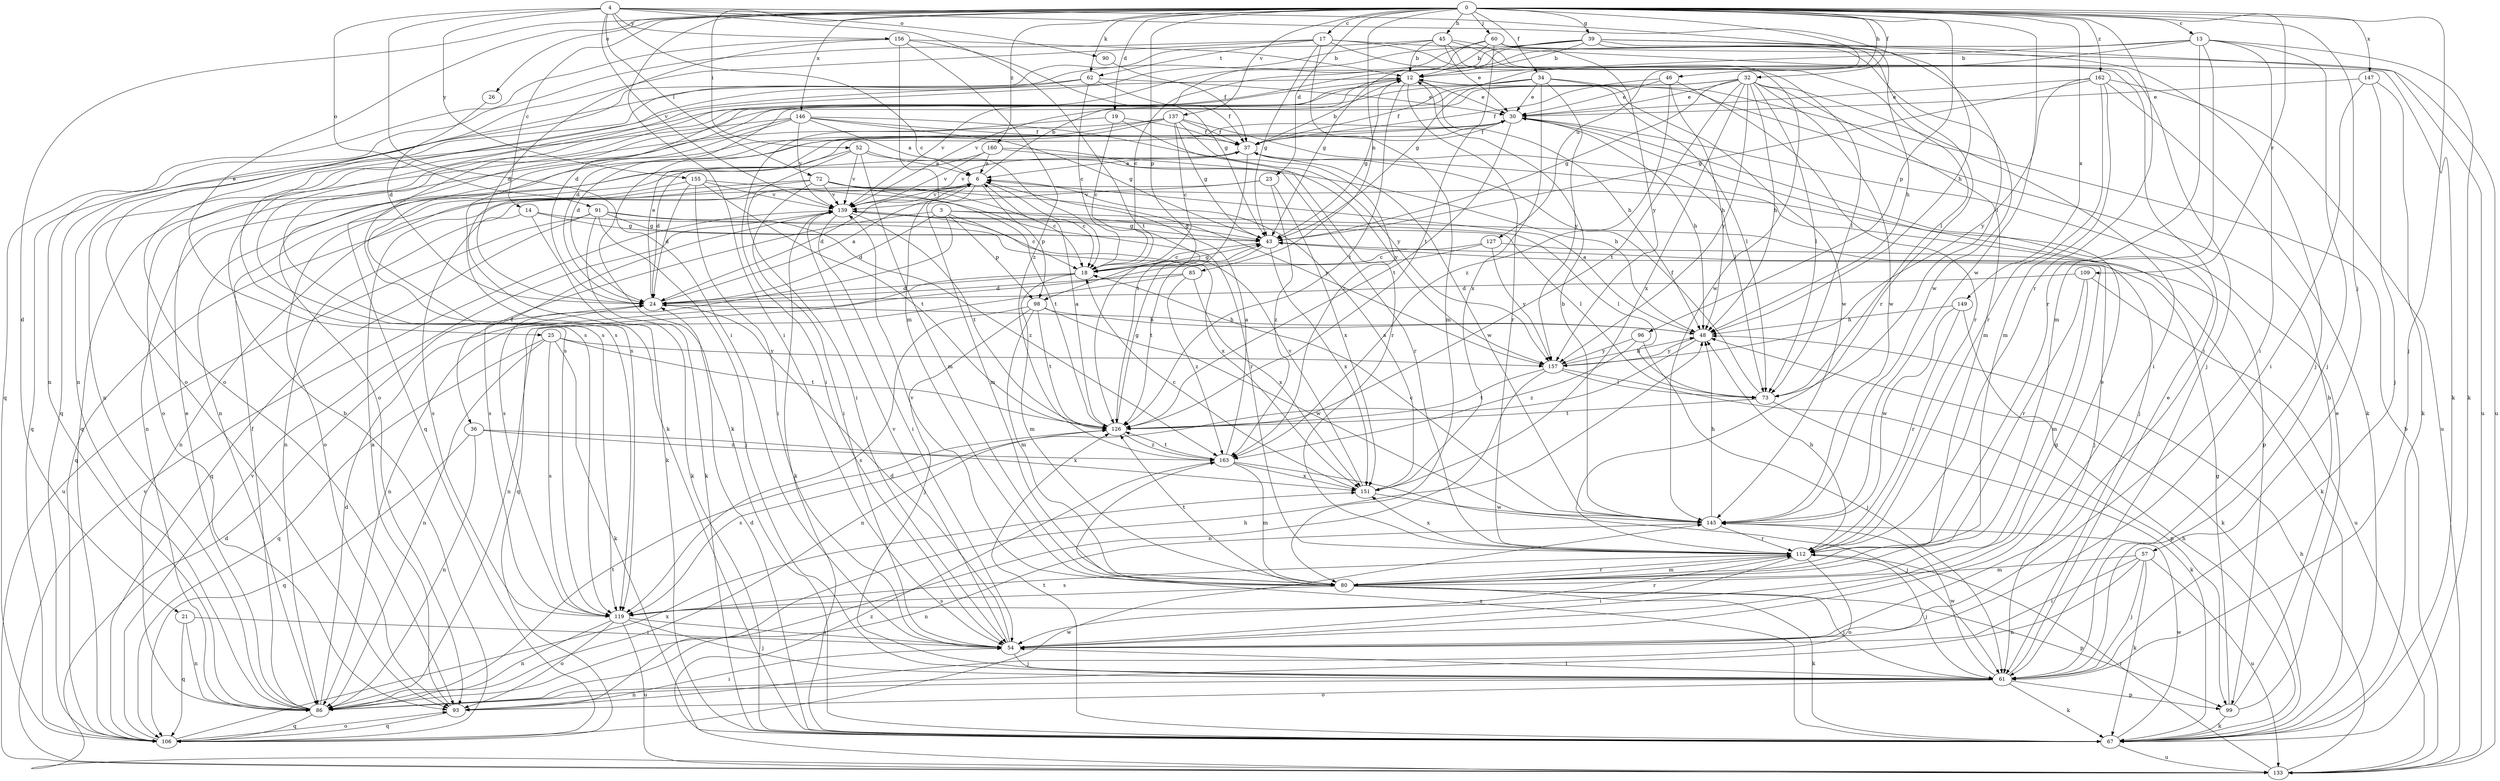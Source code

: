 strict digraph  {
0;
3;
4;
6;
12;
13;
14;
17;
18;
19;
21;
23;
24;
25;
26;
30;
32;
34;
36;
37;
39;
43;
45;
46;
48;
52;
54;
57;
60;
61;
62;
67;
72;
73;
80;
85;
86;
90;
91;
93;
96;
98;
99;
106;
109;
112;
119;
126;
127;
133;
137;
139;
145;
146;
147;
149;
151;
155;
156;
157;
160;
162;
163;
0 -> 13  [label=c];
0 -> 14  [label=c];
0 -> 17  [label=c];
0 -> 19  [label=d];
0 -> 21  [label=d];
0 -> 23  [label=d];
0 -> 25  [label=e];
0 -> 26  [label=e];
0 -> 32  [label=f];
0 -> 34  [label=f];
0 -> 39  [label=g];
0 -> 45  [label=h];
0 -> 46  [label=h];
0 -> 52  [label=i];
0 -> 54  [label=i];
0 -> 57  [label=j];
0 -> 60  [label=j];
0 -> 61  [label=j];
0 -> 62  [label=k];
0 -> 85  [label=n];
0 -> 96  [label=p];
0 -> 98  [label=p];
0 -> 109  [label=r];
0 -> 112  [label=r];
0 -> 127  [label=u];
0 -> 137  [label=v];
0 -> 145  [label=w];
0 -> 146  [label=x];
0 -> 147  [label=x];
0 -> 149  [label=x];
0 -> 160  [label=z];
0 -> 162  [label=z];
3 -> 18  [label=c];
3 -> 24  [label=d];
3 -> 36  [label=f];
3 -> 43  [label=g];
3 -> 61  [label=j];
3 -> 98  [label=p];
3 -> 119  [label=s];
4 -> 18  [label=c];
4 -> 48  [label=h];
4 -> 54  [label=i];
4 -> 72  [label=l];
4 -> 73  [label=l];
4 -> 90  [label=o];
4 -> 91  [label=o];
4 -> 126  [label=t];
4 -> 139  [label=v];
4 -> 155  [label=y];
4 -> 156  [label=y];
6 -> 12  [label=b];
6 -> 18  [label=c];
6 -> 24  [label=d];
6 -> 80  [label=m];
6 -> 98  [label=p];
6 -> 106  [label=q];
6 -> 139  [label=v];
12 -> 30  [label=e];
12 -> 43  [label=g];
12 -> 48  [label=h];
12 -> 86  [label=n];
12 -> 112  [label=r];
12 -> 126  [label=t];
12 -> 139  [label=v];
13 -> 12  [label=b];
13 -> 43  [label=g];
13 -> 54  [label=i];
13 -> 61  [label=j];
13 -> 67  [label=k];
13 -> 80  [label=m];
13 -> 112  [label=r];
13 -> 119  [label=s];
14 -> 43  [label=g];
14 -> 67  [label=k];
14 -> 73  [label=l];
14 -> 119  [label=s];
17 -> 43  [label=g];
17 -> 54  [label=i];
17 -> 67  [label=k];
17 -> 73  [label=l];
17 -> 80  [label=m];
17 -> 86  [label=n];
17 -> 93  [label=o];
17 -> 62  [label=t];
18 -> 24  [label=d];
18 -> 43  [label=g];
18 -> 80  [label=m];
18 -> 86  [label=n];
19 -> 18  [label=c];
19 -> 37  [label=f];
19 -> 54  [label=i];
19 -> 112  [label=r];
21 -> 54  [label=i];
21 -> 86  [label=n];
21 -> 106  [label=q];
23 -> 86  [label=n];
23 -> 139  [label=v];
23 -> 151  [label=x];
23 -> 163  [label=z];
24 -> 6  [label=a];
24 -> 30  [label=e];
24 -> 48  [label=h];
25 -> 67  [label=k];
25 -> 86  [label=n];
25 -> 106  [label=q];
25 -> 119  [label=s];
25 -> 126  [label=t];
25 -> 157  [label=y];
26 -> 24  [label=d];
30 -> 37  [label=f];
30 -> 48  [label=h];
30 -> 86  [label=n];
30 -> 106  [label=q];
30 -> 126  [label=t];
32 -> 24  [label=d];
32 -> 30  [label=e];
32 -> 43  [label=g];
32 -> 48  [label=h];
32 -> 54  [label=i];
32 -> 73  [label=l];
32 -> 80  [label=m];
32 -> 126  [label=t];
32 -> 139  [label=v];
32 -> 145  [label=w];
32 -> 151  [label=x];
32 -> 157  [label=y];
34 -> 30  [label=e];
34 -> 37  [label=f];
34 -> 73  [label=l];
34 -> 93  [label=o];
34 -> 119  [label=s];
34 -> 145  [label=w];
34 -> 151  [label=x];
34 -> 157  [label=y];
36 -> 86  [label=n];
36 -> 106  [label=q];
36 -> 151  [label=x];
36 -> 163  [label=z];
37 -> 6  [label=a];
37 -> 12  [label=b];
37 -> 61  [label=j];
37 -> 126  [label=t];
37 -> 139  [label=v];
37 -> 145  [label=w];
39 -> 12  [label=b];
39 -> 43  [label=g];
39 -> 48  [label=h];
39 -> 61  [label=j];
39 -> 93  [label=o];
39 -> 112  [label=r];
39 -> 119  [label=s];
39 -> 133  [label=u];
43 -> 18  [label=c];
43 -> 126  [label=t];
43 -> 151  [label=x];
45 -> 12  [label=b];
45 -> 30  [label=e];
45 -> 61  [label=j];
45 -> 73  [label=l];
45 -> 86  [label=n];
45 -> 119  [label=s];
45 -> 145  [label=w];
46 -> 30  [label=e];
46 -> 37  [label=f];
46 -> 48  [label=h];
46 -> 112  [label=r];
46 -> 163  [label=z];
48 -> 6  [label=a];
48 -> 86  [label=n];
48 -> 157  [label=y];
52 -> 6  [label=a];
52 -> 48  [label=h];
52 -> 54  [label=i];
52 -> 80  [label=m];
52 -> 86  [label=n];
52 -> 139  [label=v];
54 -> 24  [label=d];
54 -> 30  [label=e];
54 -> 43  [label=g];
54 -> 61  [label=j];
54 -> 139  [label=v];
57 -> 54  [label=i];
57 -> 61  [label=j];
57 -> 67  [label=k];
57 -> 80  [label=m];
57 -> 86  [label=n];
57 -> 133  [label=u];
60 -> 12  [label=b];
60 -> 18  [label=c];
60 -> 24  [label=d];
60 -> 126  [label=t];
60 -> 133  [label=u];
60 -> 145  [label=w];
60 -> 157  [label=y];
61 -> 30  [label=e];
61 -> 54  [label=i];
61 -> 67  [label=k];
61 -> 86  [label=n];
61 -> 93  [label=o];
61 -> 99  [label=p];
61 -> 145  [label=w];
62 -> 18  [label=c];
62 -> 30  [label=e];
62 -> 37  [label=f];
62 -> 106  [label=q];
62 -> 119  [label=s];
67 -> 24  [label=d];
67 -> 48  [label=h];
67 -> 126  [label=t];
67 -> 133  [label=u];
67 -> 145  [label=w];
67 -> 163  [label=z];
72 -> 18  [label=c];
72 -> 54  [label=i];
72 -> 67  [label=k];
72 -> 86  [label=n];
72 -> 99  [label=p];
72 -> 126  [label=t];
72 -> 139  [label=v];
72 -> 157  [label=y];
73 -> 37  [label=f];
73 -> 67  [label=k];
73 -> 126  [label=t];
80 -> 61  [label=j];
80 -> 67  [label=k];
80 -> 99  [label=p];
80 -> 112  [label=r];
80 -> 119  [label=s];
80 -> 126  [label=t];
80 -> 139  [label=v];
85 -> 24  [label=d];
85 -> 86  [label=n];
85 -> 151  [label=x];
85 -> 163  [label=z];
86 -> 24  [label=d];
86 -> 30  [label=e];
86 -> 37  [label=f];
86 -> 106  [label=q];
86 -> 126  [label=t];
90 -> 37  [label=f];
91 -> 43  [label=g];
91 -> 61  [label=j];
91 -> 67  [label=k];
91 -> 106  [label=q];
91 -> 133  [label=u];
91 -> 151  [label=x];
91 -> 163  [label=z];
93 -> 6  [label=a];
93 -> 48  [label=h];
93 -> 54  [label=i];
93 -> 106  [label=q];
96 -> 61  [label=j];
96 -> 157  [label=y];
96 -> 163  [label=z];
98 -> 48  [label=h];
98 -> 61  [label=j];
98 -> 80  [label=m];
98 -> 119  [label=s];
98 -> 126  [label=t];
98 -> 145  [label=w];
99 -> 12  [label=b];
99 -> 30  [label=e];
99 -> 43  [label=g];
99 -> 67  [label=k];
106 -> 12  [label=b];
106 -> 93  [label=o];
106 -> 139  [label=v];
106 -> 145  [label=w];
106 -> 151  [label=x];
109 -> 24  [label=d];
109 -> 80  [label=m];
109 -> 112  [label=r];
109 -> 133  [label=u];
112 -> 48  [label=h];
112 -> 54  [label=i];
112 -> 61  [label=j];
112 -> 80  [label=m];
112 -> 93  [label=o];
112 -> 119  [label=s];
112 -> 151  [label=x];
119 -> 54  [label=i];
119 -> 61  [label=j];
119 -> 86  [label=n];
119 -> 93  [label=o];
119 -> 112  [label=r];
119 -> 133  [label=u];
126 -> 6  [label=a];
126 -> 43  [label=g];
126 -> 119  [label=s];
126 -> 163  [label=z];
127 -> 18  [label=c];
127 -> 67  [label=k];
127 -> 106  [label=q];
127 -> 157  [label=y];
133 -> 12  [label=b];
133 -> 24  [label=d];
133 -> 48  [label=h];
133 -> 112  [label=r];
133 -> 139  [label=v];
133 -> 163  [label=z];
137 -> 18  [label=c];
137 -> 24  [label=d];
137 -> 37  [label=f];
137 -> 43  [label=g];
137 -> 67  [label=k];
137 -> 73  [label=l];
137 -> 106  [label=q];
137 -> 163  [label=z];
139 -> 43  [label=g];
139 -> 54  [label=i];
139 -> 67  [label=k];
139 -> 73  [label=l];
139 -> 119  [label=s];
139 -> 126  [label=t];
145 -> 12  [label=b];
145 -> 18  [label=c];
145 -> 48  [label=h];
145 -> 86  [label=n];
145 -> 112  [label=r];
146 -> 6  [label=a];
146 -> 37  [label=f];
146 -> 43  [label=g];
146 -> 67  [label=k];
146 -> 93  [label=o];
146 -> 106  [label=q];
146 -> 139  [label=v];
146 -> 157  [label=y];
147 -> 30  [label=e];
147 -> 54  [label=i];
147 -> 61  [label=j];
147 -> 67  [label=k];
149 -> 48  [label=h];
149 -> 67  [label=k];
149 -> 112  [label=r];
149 -> 145  [label=w];
151 -> 6  [label=a];
151 -> 18  [label=c];
151 -> 139  [label=v];
151 -> 145  [label=w];
155 -> 24  [label=d];
155 -> 54  [label=i];
155 -> 93  [label=o];
155 -> 112  [label=r];
155 -> 126  [label=t];
155 -> 139  [label=v];
156 -> 12  [label=b];
156 -> 24  [label=d];
156 -> 43  [label=g];
156 -> 80  [label=m];
156 -> 106  [label=q];
156 -> 163  [label=z];
157 -> 48  [label=h];
157 -> 73  [label=l];
157 -> 86  [label=n];
157 -> 99  [label=p];
157 -> 126  [label=t];
160 -> 6  [label=a];
160 -> 24  [label=d];
160 -> 112  [label=r];
160 -> 139  [label=v];
160 -> 157  [label=y];
162 -> 30  [label=e];
162 -> 43  [label=g];
162 -> 67  [label=k];
162 -> 80  [label=m];
162 -> 112  [label=r];
162 -> 133  [label=u];
162 -> 157  [label=y];
163 -> 6  [label=a];
163 -> 61  [label=j];
163 -> 80  [label=m];
163 -> 126  [label=t];
163 -> 151  [label=x];
}
